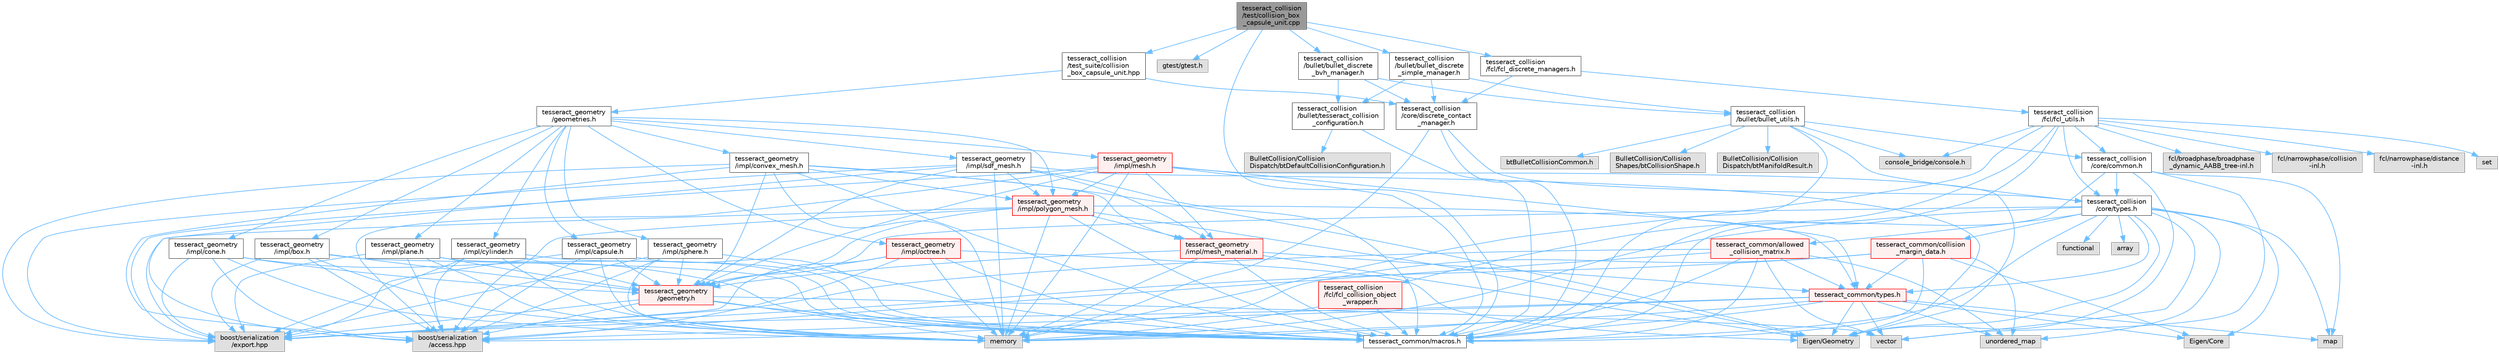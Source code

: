 digraph "tesseract_collision/test/collision_box_capsule_unit.cpp"
{
 // LATEX_PDF_SIZE
  bgcolor="transparent";
  edge [fontname=Helvetica,fontsize=10,labelfontname=Helvetica,labelfontsize=10];
  node [fontname=Helvetica,fontsize=10,shape=box,height=0.2,width=0.4];
  Node1 [label="tesseract_collision\l/test/collision_box\l_capsule_unit.cpp",height=0.2,width=0.4,color="gray40", fillcolor="grey60", style="filled", fontcolor="black",tooltip=" "];
  Node1 -> Node2 [color="steelblue1",style="solid"];
  Node2 [label="tesseract_common/macros.h",height=0.2,width=0.4,color="grey40", fillcolor="white", style="filled",URL="$de/d3c/macros_8h.html",tooltip="Common Tesseract Macros."];
  Node1 -> Node3 [color="steelblue1",style="solid"];
  Node3 [label="gtest/gtest.h",height=0.2,width=0.4,color="grey60", fillcolor="#E0E0E0", style="filled",tooltip=" "];
  Node1 -> Node4 [color="steelblue1",style="solid"];
  Node4 [label="tesseract_collision\l/test_suite/collision\l_box_capsule_unit.hpp",height=0.2,width=0.4,color="grey40", fillcolor="white", style="filled",URL="$d2/dd3/collision__box__capsule__unit_8hpp.html",tooltip=" "];
  Node4 -> Node5 [color="steelblue1",style="solid"];
  Node5 [label="tesseract_collision\l/core/discrete_contact\l_manager.h",height=0.2,width=0.4,color="grey40", fillcolor="white", style="filled",URL="$db/d35/discrete__contact__manager_8h.html",tooltip="This is the discrete contact manager base class."];
  Node5 -> Node2 [color="steelblue1",style="solid"];
  Node5 -> Node6 [color="steelblue1",style="solid"];
  Node6 [label="memory",height=0.2,width=0.4,color="grey60", fillcolor="#E0E0E0", style="filled",tooltip=" "];
  Node5 -> Node7 [color="steelblue1",style="solid"];
  Node7 [label="tesseract_collision\l/core/types.h",height=0.2,width=0.4,color="grey40", fillcolor="white", style="filled",URL="$d3/db3/tesseract__collision_2core_2include_2tesseract__collision_2core_2types_8h.html",tooltip="Tesseracts Collision Common Types."];
  Node7 -> Node2 [color="steelblue1",style="solid"];
  Node7 -> Node8 [color="steelblue1",style="solid"];
  Node8 [label="Eigen/Core",height=0.2,width=0.4,color="grey60", fillcolor="#E0E0E0", style="filled",tooltip=" "];
  Node7 -> Node9 [color="steelblue1",style="solid"];
  Node9 [label="Eigen/Geometry",height=0.2,width=0.4,color="grey60", fillcolor="#E0E0E0", style="filled",tooltip=" "];
  Node7 -> Node10 [color="steelblue1",style="solid"];
  Node10 [label="vector",height=0.2,width=0.4,color="grey60", fillcolor="#E0E0E0", style="filled",tooltip=" "];
  Node7 -> Node6 [color="steelblue1",style="solid"];
  Node7 -> Node11 [color="steelblue1",style="solid"];
  Node11 [label="map",height=0.2,width=0.4,color="grey60", fillcolor="#E0E0E0", style="filled",tooltip=" "];
  Node7 -> Node12 [color="steelblue1",style="solid"];
  Node12 [label="array",height=0.2,width=0.4,color="grey60", fillcolor="#E0E0E0", style="filled",tooltip=" "];
  Node7 -> Node13 [color="steelblue1",style="solid"];
  Node13 [label="unordered_map",height=0.2,width=0.4,color="grey60", fillcolor="#E0E0E0", style="filled",tooltip=" "];
  Node7 -> Node14 [color="steelblue1",style="solid"];
  Node14 [label="functional",height=0.2,width=0.4,color="grey60", fillcolor="#E0E0E0", style="filled",tooltip=" "];
  Node7 -> Node15 [color="steelblue1",style="solid"];
  Node15 [label="tesseract_geometry\l/geometry.h",height=0.2,width=0.4,color="red", fillcolor="#FFF0F0", style="filled",URL="$d0/da6/tesseract__geometry_2include_2tesseract__geometry_2geometry_8h.html",tooltip="Tesseract Geometries."];
  Node15 -> Node2 [color="steelblue1",style="solid"];
  Node15 -> Node16 [color="steelblue1",style="solid"];
  Node16 [label="boost/serialization\l/access.hpp",height=0.2,width=0.4,color="grey60", fillcolor="#E0E0E0", style="filled",tooltip=" "];
  Node15 -> Node17 [color="steelblue1",style="solid"];
  Node17 [label="boost/serialization\l/export.hpp",height=0.2,width=0.4,color="grey60", fillcolor="#E0E0E0", style="filled",tooltip=" "];
  Node15 -> Node6 [color="steelblue1",style="solid"];
  Node15 -> Node10 [color="steelblue1",style="solid"];
  Node7 -> Node20 [color="steelblue1",style="solid"];
  Node20 [label="tesseract_common/types.h",height=0.2,width=0.4,color="red", fillcolor="#FFF0F0", style="filled",URL="$dd/ddb/tesseract__common_2include_2tesseract__common_2types_8h.html",tooltip="Common Tesseract Types."];
  Node20 -> Node2 [color="steelblue1",style="solid"];
  Node20 -> Node16 [color="steelblue1",style="solid"];
  Node20 -> Node8 [color="steelblue1",style="solid"];
  Node20 -> Node9 [color="steelblue1",style="solid"];
  Node20 -> Node10 [color="steelblue1",style="solid"];
  Node20 -> Node6 [color="steelblue1",style="solid"];
  Node20 -> Node11 [color="steelblue1",style="solid"];
  Node20 -> Node13 [color="steelblue1",style="solid"];
  Node20 -> Node17 [color="steelblue1",style="solid"];
  Node7 -> Node25 [color="steelblue1",style="solid"];
  Node25 [label="tesseract_common/collision\l_margin_data.h",height=0.2,width=0.4,color="red", fillcolor="#FFF0F0", style="filled",URL="$d4/da8/collision__margin__data_8h.html",tooltip="This is used to store collision margin information."];
  Node25 -> Node2 [color="steelblue1",style="solid"];
  Node25 -> Node16 [color="steelblue1",style="solid"];
  Node25 -> Node8 [color="steelblue1",style="solid"];
  Node25 -> Node13 [color="steelblue1",style="solid"];
  Node25 -> Node20 [color="steelblue1",style="solid"];
  Node25 -> Node17 [color="steelblue1",style="solid"];
  Node7 -> Node33 [color="steelblue1",style="solid"];
  Node33 [label="tesseract_common/allowed\l_collision_matrix.h",height=0.2,width=0.4,color="red", fillcolor="#FFF0F0", style="filled",URL="$d2/d01/allowed__collision__matrix_8h.html",tooltip=" "];
  Node33 -> Node2 [color="steelblue1",style="solid"];
  Node33 -> Node16 [color="steelblue1",style="solid"];
  Node33 -> Node10 [color="steelblue1",style="solid"];
  Node33 -> Node6 [color="steelblue1",style="solid"];
  Node33 -> Node13 [color="steelblue1",style="solid"];
  Node33 -> Node20 [color="steelblue1",style="solid"];
  Node33 -> Node17 [color="steelblue1",style="solid"];
  Node4 -> Node35 [color="steelblue1",style="solid"];
  Node35 [label="tesseract_geometry\l/geometries.h",height=0.2,width=0.4,color="grey40", fillcolor="white", style="filled",URL="$d4/ddb/geometries_8h.html",tooltip="Tesseract Geometries."];
  Node35 -> Node36 [color="steelblue1",style="solid"];
  Node36 [label="tesseract_geometry\l/impl/box.h",height=0.2,width=0.4,color="grey40", fillcolor="white", style="filled",URL="$df/d9e/tesseract__geometry_2include_2tesseract__geometry_2impl_2box_8h.html",tooltip="Tesseract Box Geometry."];
  Node36 -> Node2 [color="steelblue1",style="solid"];
  Node36 -> Node16 [color="steelblue1",style="solid"];
  Node36 -> Node17 [color="steelblue1",style="solid"];
  Node36 -> Node6 [color="steelblue1",style="solid"];
  Node36 -> Node15 [color="steelblue1",style="solid"];
  Node35 -> Node37 [color="steelblue1",style="solid"];
  Node37 [label="tesseract_geometry\l/impl/capsule.h",height=0.2,width=0.4,color="grey40", fillcolor="white", style="filled",URL="$d8/d2b/tesseract__geometry_2include_2tesseract__geometry_2impl_2capsule_8h.html",tooltip="Tesseract Capsule Geometry."];
  Node37 -> Node2 [color="steelblue1",style="solid"];
  Node37 -> Node16 [color="steelblue1",style="solid"];
  Node37 -> Node17 [color="steelblue1",style="solid"];
  Node37 -> Node6 [color="steelblue1",style="solid"];
  Node37 -> Node15 [color="steelblue1",style="solid"];
  Node35 -> Node38 [color="steelblue1",style="solid"];
  Node38 [label="tesseract_geometry\l/impl/cone.h",height=0.2,width=0.4,color="grey40", fillcolor="white", style="filled",URL="$dc/df2/tesseract__geometry_2include_2tesseract__geometry_2impl_2cone_8h.html",tooltip="Tesseract Cone Geometry."];
  Node38 -> Node2 [color="steelblue1",style="solid"];
  Node38 -> Node16 [color="steelblue1",style="solid"];
  Node38 -> Node17 [color="steelblue1",style="solid"];
  Node38 -> Node6 [color="steelblue1",style="solid"];
  Node38 -> Node15 [color="steelblue1",style="solid"];
  Node35 -> Node39 [color="steelblue1",style="solid"];
  Node39 [label="tesseract_geometry\l/impl/convex_mesh.h",height=0.2,width=0.4,color="grey40", fillcolor="white", style="filled",URL="$de/dd2/tesseract__geometry_2include_2tesseract__geometry_2impl_2convex__mesh_8h.html",tooltip="Tesseract Convex Mesh Geometry."];
  Node39 -> Node2 [color="steelblue1",style="solid"];
  Node39 -> Node16 [color="steelblue1",style="solid"];
  Node39 -> Node17 [color="steelblue1",style="solid"];
  Node39 -> Node9 [color="steelblue1",style="solid"];
  Node39 -> Node6 [color="steelblue1",style="solid"];
  Node39 -> Node15 [color="steelblue1",style="solid"];
  Node39 -> Node40 [color="steelblue1",style="solid"];
  Node40 [label="tesseract_geometry\l/impl/mesh_material.h",height=0.2,width=0.4,color="red", fillcolor="#FFF0F0", style="filled",URL="$df/d8e/mesh__material_8h.html",tooltip="Tesseract Mesh Material read from a mesh file."];
  Node40 -> Node2 [color="steelblue1",style="solid"];
  Node40 -> Node9 [color="steelblue1",style="solid"];
  Node40 -> Node6 [color="steelblue1",style="solid"];
  Node40 -> Node15 [color="steelblue1",style="solid"];
  Node40 -> Node20 [color="steelblue1",style="solid"];
  Node39 -> Node42 [color="steelblue1",style="solid"];
  Node42 [label="tesseract_geometry\l/impl/polygon_mesh.h",height=0.2,width=0.4,color="red", fillcolor="#FFF0F0", style="filled",URL="$d2/deb/polygon__mesh_8h.html",tooltip="Tesseract Polygon Mesh Geometry."];
  Node42 -> Node2 [color="steelblue1",style="solid"];
  Node42 -> Node16 [color="steelblue1",style="solid"];
  Node42 -> Node17 [color="steelblue1",style="solid"];
  Node42 -> Node9 [color="steelblue1",style="solid"];
  Node42 -> Node6 [color="steelblue1",style="solid"];
  Node42 -> Node20 [color="steelblue1",style="solid"];
  Node42 -> Node15 [color="steelblue1",style="solid"];
  Node42 -> Node40 [color="steelblue1",style="solid"];
  Node35 -> Node52 [color="steelblue1",style="solid"];
  Node52 [label="tesseract_geometry\l/impl/cylinder.h",height=0.2,width=0.4,color="grey40", fillcolor="white", style="filled",URL="$d8/d3b/tesseract__geometry_2include_2tesseract__geometry_2impl_2cylinder_8h.html",tooltip="Tesseract Cylinder Geometry."];
  Node52 -> Node2 [color="steelblue1",style="solid"];
  Node52 -> Node16 [color="steelblue1",style="solid"];
  Node52 -> Node17 [color="steelblue1",style="solid"];
  Node52 -> Node6 [color="steelblue1",style="solid"];
  Node52 -> Node15 [color="steelblue1",style="solid"];
  Node35 -> Node53 [color="steelblue1",style="solid"];
  Node53 [label="tesseract_geometry\l/impl/mesh.h",height=0.2,width=0.4,color="red", fillcolor="#FFF0F0", style="filled",URL="$d5/d93/tesseract__geometry_2include_2tesseract__geometry_2impl_2mesh_8h.html",tooltip="Tesseract Mesh Geometry."];
  Node53 -> Node2 [color="steelblue1",style="solid"];
  Node53 -> Node16 [color="steelblue1",style="solid"];
  Node53 -> Node17 [color="steelblue1",style="solid"];
  Node53 -> Node9 [color="steelblue1",style="solid"];
  Node53 -> Node6 [color="steelblue1",style="solid"];
  Node53 -> Node20 [color="steelblue1",style="solid"];
  Node53 -> Node15 [color="steelblue1",style="solid"];
  Node53 -> Node40 [color="steelblue1",style="solid"];
  Node53 -> Node42 [color="steelblue1",style="solid"];
  Node35 -> Node54 [color="steelblue1",style="solid"];
  Node54 [label="tesseract_geometry\l/impl/octree.h",height=0.2,width=0.4,color="red", fillcolor="#FFF0F0", style="filled",URL="$df/d5e/tesseract__geometry_2include_2tesseract__geometry_2impl_2octree_8h.html",tooltip="Tesseract Octree Geometry."];
  Node54 -> Node2 [color="steelblue1",style="solid"];
  Node54 -> Node16 [color="steelblue1",style="solid"];
  Node54 -> Node17 [color="steelblue1",style="solid"];
  Node54 -> Node9 [color="steelblue1",style="solid"];
  Node54 -> Node6 [color="steelblue1",style="solid"];
  Node54 -> Node15 [color="steelblue1",style="solid"];
  Node35 -> Node56 [color="steelblue1",style="solid"];
  Node56 [label="tesseract_geometry\l/impl/plane.h",height=0.2,width=0.4,color="grey40", fillcolor="white", style="filled",URL="$db/d8b/plane_8h.html",tooltip="Tesseract Plane Geometry."];
  Node56 -> Node2 [color="steelblue1",style="solid"];
  Node56 -> Node16 [color="steelblue1",style="solid"];
  Node56 -> Node17 [color="steelblue1",style="solid"];
  Node56 -> Node6 [color="steelblue1",style="solid"];
  Node56 -> Node15 [color="steelblue1",style="solid"];
  Node35 -> Node42 [color="steelblue1",style="solid"];
  Node35 -> Node57 [color="steelblue1",style="solid"];
  Node57 [label="tesseract_geometry\l/impl/sdf_mesh.h",height=0.2,width=0.4,color="grey40", fillcolor="white", style="filled",URL="$d2/d17/tesseract__geometry_2include_2tesseract__geometry_2impl_2sdf__mesh_8h.html",tooltip="Tesseract SDF Mesh Geometry."];
  Node57 -> Node2 [color="steelblue1",style="solid"];
  Node57 -> Node16 [color="steelblue1",style="solid"];
  Node57 -> Node17 [color="steelblue1",style="solid"];
  Node57 -> Node9 [color="steelblue1",style="solid"];
  Node57 -> Node6 [color="steelblue1",style="solid"];
  Node57 -> Node15 [color="steelblue1",style="solid"];
  Node57 -> Node40 [color="steelblue1",style="solid"];
  Node57 -> Node42 [color="steelblue1",style="solid"];
  Node35 -> Node58 [color="steelblue1",style="solid"];
  Node58 [label="tesseract_geometry\l/impl/sphere.h",height=0.2,width=0.4,color="grey40", fillcolor="white", style="filled",URL="$d8/db6/tesseract__geometry_2include_2tesseract__geometry_2impl_2sphere_8h.html",tooltip="Tesseract Sphere Geometry."];
  Node58 -> Node2 [color="steelblue1",style="solid"];
  Node58 -> Node16 [color="steelblue1",style="solid"];
  Node58 -> Node17 [color="steelblue1",style="solid"];
  Node58 -> Node6 [color="steelblue1",style="solid"];
  Node58 -> Node15 [color="steelblue1",style="solid"];
  Node1 -> Node59 [color="steelblue1",style="solid"];
  Node59 [label="tesseract_collision\l/bullet/bullet_discrete\l_simple_manager.h",height=0.2,width=0.4,color="grey40", fillcolor="white", style="filled",URL="$d3/dd2/bullet__discrete__simple__manager_8h.html",tooltip="Tesseract ROS Bullet discrete simple collision manager."];
  Node59 -> Node60 [color="steelblue1",style="solid"];
  Node60 [label="tesseract_collision\l/bullet/bullet_utils.h",height=0.2,width=0.4,color="grey40", fillcolor="white", style="filled",URL="$d6/d91/bullet__utils_8h.html",tooltip="Tesseract ROS Bullet environment utility function."];
  Node60 -> Node2 [color="steelblue1",style="solid"];
  Node60 -> Node61 [color="steelblue1",style="solid"];
  Node61 [label="BulletCollision/Collision\lShapes/btCollisionShape.h",height=0.2,width=0.4,color="grey60", fillcolor="#E0E0E0", style="filled",tooltip=" "];
  Node60 -> Node62 [color="steelblue1",style="solid"];
  Node62 [label="BulletCollision/Collision\lDispatch/btManifoldResult.h",height=0.2,width=0.4,color="grey60", fillcolor="#E0E0E0", style="filled",tooltip=" "];
  Node60 -> Node63 [color="steelblue1",style="solid"];
  Node63 [label="btBulletCollisionCommon.h",height=0.2,width=0.4,color="grey60", fillcolor="#E0E0E0", style="filled",tooltip=" "];
  Node60 -> Node64 [color="steelblue1",style="solid"];
  Node64 [label="console_bridge/console.h",height=0.2,width=0.4,color="grey60", fillcolor="#E0E0E0", style="filled",tooltip=" "];
  Node60 -> Node7 [color="steelblue1",style="solid"];
  Node60 -> Node65 [color="steelblue1",style="solid"];
  Node65 [label="tesseract_collision\l/core/common.h",height=0.2,width=0.4,color="grey40", fillcolor="white", style="filled",URL="$dc/d54/common_8h.html",tooltip="This is a collection of common methods."];
  Node65 -> Node2 [color="steelblue1",style="solid"];
  Node65 -> Node11 [color="steelblue1",style="solid"];
  Node65 -> Node10 [color="steelblue1",style="solid"];
  Node65 -> Node9 [color="steelblue1",style="solid"];
  Node65 -> Node7 [color="steelblue1",style="solid"];
  Node59 -> Node5 [color="steelblue1",style="solid"];
  Node59 -> Node66 [color="steelblue1",style="solid"];
  Node66 [label="tesseract_collision\l/bullet/tesseract_collision\l_configuration.h",height=0.2,width=0.4,color="grey40", fillcolor="white", style="filled",URL="$d0/d96/tesseract__collision__configuration_8h.html",tooltip="Modified bullet collision configuration."];
  Node66 -> Node2 [color="steelblue1",style="solid"];
  Node66 -> Node67 [color="steelblue1",style="solid"];
  Node67 [label="BulletCollision/Collision\lDispatch/btDefaultCollisionConfiguration.h",height=0.2,width=0.4,color="grey60", fillcolor="#E0E0E0", style="filled",tooltip=" "];
  Node1 -> Node68 [color="steelblue1",style="solid"];
  Node68 [label="tesseract_collision\l/bullet/bullet_discrete\l_bvh_manager.h",height=0.2,width=0.4,color="grey40", fillcolor="white", style="filled",URL="$df/d19/bullet__discrete__bvh__manager_8h.html",tooltip="Tesseract ROS Bullet discrete BVH collision manager."];
  Node68 -> Node60 [color="steelblue1",style="solid"];
  Node68 -> Node5 [color="steelblue1",style="solid"];
  Node68 -> Node66 [color="steelblue1",style="solid"];
  Node1 -> Node69 [color="steelblue1",style="solid"];
  Node69 [label="tesseract_collision\l/fcl/fcl_discrete_managers.h",height=0.2,width=0.4,color="grey40", fillcolor="white", style="filled",URL="$dc/d8d/fcl__discrete__managers_8h.html",tooltip="Tesseract ROS FCL contact checker implementation."];
  Node69 -> Node5 [color="steelblue1",style="solid"];
  Node69 -> Node70 [color="steelblue1",style="solid"];
  Node70 [label="tesseract_collision\l/fcl/fcl_utils.h",height=0.2,width=0.4,color="grey40", fillcolor="white", style="filled",URL="$d2/dde/fcl__utils_8h.html",tooltip="Tesseract ROS FCL Utility Functions."];
  Node70 -> Node2 [color="steelblue1",style="solid"];
  Node70 -> Node71 [color="steelblue1",style="solid"];
  Node71 [label="fcl/broadphase/broadphase\l_dynamic_AABB_tree-inl.h",height=0.2,width=0.4,color="grey60", fillcolor="#E0E0E0", style="filled",tooltip=" "];
  Node70 -> Node72 [color="steelblue1",style="solid"];
  Node72 [label="fcl/narrowphase/collision\l-inl.h",height=0.2,width=0.4,color="grey60", fillcolor="#E0E0E0", style="filled",tooltip=" "];
  Node70 -> Node73 [color="steelblue1",style="solid"];
  Node73 [label="fcl/narrowphase/distance\l-inl.h",height=0.2,width=0.4,color="grey60", fillcolor="#E0E0E0", style="filled",tooltip=" "];
  Node70 -> Node6 [color="steelblue1",style="solid"];
  Node70 -> Node74 [color="steelblue1",style="solid"];
  Node74 [label="set",height=0.2,width=0.4,color="grey60", fillcolor="#E0E0E0", style="filled",tooltip=" "];
  Node70 -> Node64 [color="steelblue1",style="solid"];
  Node70 -> Node7 [color="steelblue1",style="solid"];
  Node70 -> Node65 [color="steelblue1",style="solid"];
  Node70 -> Node75 [color="steelblue1",style="solid"];
  Node75 [label="tesseract_collision\l/fcl/fcl_collision_object\l_wrapper.h",height=0.2,width=0.4,color="red", fillcolor="#FFF0F0", style="filled",URL="$d9/d9f/fcl__collision__object__wrapper_8h.html",tooltip="Collision Object Wrapper to modify AABB with contact distance threshold."];
  Node75 -> Node2 [color="steelblue1",style="solid"];
  Node75 -> Node6 [color="steelblue1",style="solid"];
}
